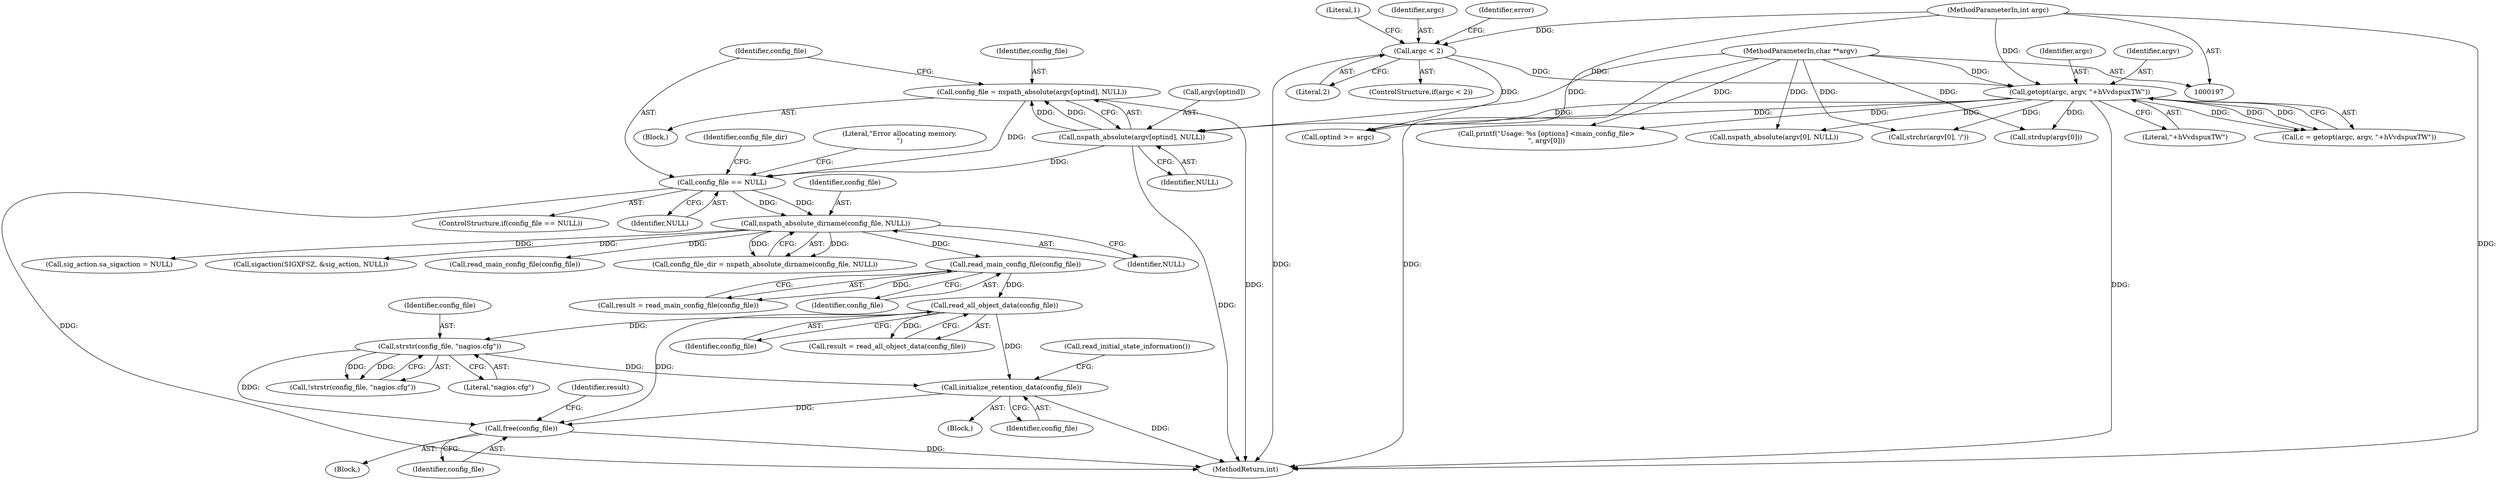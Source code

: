 digraph "0_nagioscore_1b197346d490df2e2d3b1dcce5ac6134ad0c8752@API" {
"1000673" [label="(Call,free(config_file))"];
"1000555" [label="(Call,strstr(config_file, \"nagios.cfg\"))"];
"1000544" [label="(Call,read_all_object_data(config_file))"];
"1000502" [label="(Call,read_main_config_file(config_file))"];
"1000457" [label="(Call,nspath_absolute_dirname(config_file, NULL))"];
"1000447" [label="(Call,config_file == NULL)"];
"1000439" [label="(Call,config_file = nspath_absolute(argv[optind], NULL))"];
"1000441" [label="(Call,nspath_absolute(argv[optind], NULL))"];
"1000257" [label="(Call,getopt(argc, argv, \"+hVvdspuxTW\"))"];
"1000246" [label="(Call,argc < 2)"];
"1000198" [label="(MethodParameterIn,int argc)"];
"1000199" [label="(MethodParameterIn,char **argv)"];
"1000634" [label="(Call,initialize_retention_data(config_file))"];
"1000441" [label="(Call,nspath_absolute(argv[optind], NULL))"];
"1000199" [label="(MethodParameterIn,char **argv)"];
"1000457" [label="(Call,nspath_absolute_dirname(config_file, NULL))"];
"1000500" [label="(Call,result = read_main_config_file(config_file))"];
"1000680" [label="(Call,strchr(argv[0], '/'))"];
"1000676" [label="(Identifier,result)"];
"1000255" [label="(Call,c = getopt(argc, argv, \"+hVvdspuxTW\"))"];
"1000253" [label="(Literal,1)"];
"1000687" [label="(Call,nspath_absolute(argv[0], NULL))"];
"1000440" [label="(Identifier,config_file)"];
"1000200" [label="(Block,)"];
"1000246" [label="(Call,argc < 2)"];
"1000482" [label="(Call,sigaction(SIGXFSZ, &sig_action, NULL))"];
"1000245" [label="(ControlStructure,if(argc < 2))"];
"1000447" [label="(Call,config_file == NULL)"];
"1000455" [label="(Call,config_file_dir = nspath_absolute_dirname(config_file, NULL))"];
"1000634" [label="(Call,initialize_retention_data(config_file))"];
"1000636" [label="(Call,read_initial_state_information())"];
"1000635" [label="(Identifier,config_file)"];
"1000545" [label="(Identifier,config_file)"];
"1000748" [label="(Call,read_main_config_file(config_file))"];
"1000695" [label="(Call,strdup(argv[0]))"];
"1000554" [label="(Call,!strstr(config_file, \"nagios.cfg\"))"];
"1000630" [label="(Block,)"];
"1000258" [label="(Identifier,argc)"];
"1000544" [label="(Call,read_all_object_data(config_file))"];
"1000556" [label="(Identifier,config_file)"];
"1000398" [label="(Call,printf(\"Usage: %s [options] <main_config_file>\n\", argv[0]))"];
"1001239" [label="(MethodReturn,int)"];
"1000448" [label="(Identifier,config_file)"];
"1000247" [label="(Identifier,argc)"];
"1000503" [label="(Identifier,config_file)"];
"1000446" [label="(ControlStructure,if(config_file == NULL))"];
"1000260" [label="(Literal,\"+hVvdspuxTW\")"];
"1000442" [label="(Call,argv[optind])"];
"1000542" [label="(Call,result = read_all_object_data(config_file))"];
"1000456" [label="(Identifier,config_file_dir)"];
"1000198" [label="(MethodParameterIn,int argc)"];
"1000248" [label="(Literal,2)"];
"1000555" [label="(Call,strstr(config_file, \"nagios.cfg\"))"];
"1000383" [label="(Call,optind >= argc)"];
"1000458" [label="(Identifier,config_file)"];
"1000259" [label="(Identifier,argv)"];
"1000674" [label="(Identifier,config_file)"];
"1000493" [label="(Block,)"];
"1000673" [label="(Call,free(config_file))"];
"1000449" [label="(Identifier,NULL)"];
"1000257" [label="(Call,getopt(argc, argv, \"+hVvdspuxTW\"))"];
"1000439" [label="(Call,config_file = nspath_absolute(argv[optind], NULL))"];
"1000445" [label="(Identifier,NULL)"];
"1000452" [label="(Literal,\"Error allocating memory.\n\")"];
"1000250" [label="(Identifier,error)"];
"1000459" [label="(Identifier,NULL)"];
"1000557" [label="(Literal,\"nagios.cfg\")"];
"1000460" [label="(Call,sig_action.sa_sigaction = NULL)"];
"1000502" [label="(Call,read_main_config_file(config_file))"];
"1000673" -> "1000493"  [label="AST: "];
"1000673" -> "1000674"  [label="CFG: "];
"1000674" -> "1000673"  [label="AST: "];
"1000676" -> "1000673"  [label="CFG: "];
"1000673" -> "1001239"  [label="DDG: "];
"1000555" -> "1000673"  [label="DDG: "];
"1000634" -> "1000673"  [label="DDG: "];
"1000544" -> "1000673"  [label="DDG: "];
"1000555" -> "1000554"  [label="AST: "];
"1000555" -> "1000557"  [label="CFG: "];
"1000556" -> "1000555"  [label="AST: "];
"1000557" -> "1000555"  [label="AST: "];
"1000554" -> "1000555"  [label="CFG: "];
"1000555" -> "1000554"  [label="DDG: "];
"1000555" -> "1000554"  [label="DDG: "];
"1000544" -> "1000555"  [label="DDG: "];
"1000555" -> "1000634"  [label="DDG: "];
"1000544" -> "1000542"  [label="AST: "];
"1000544" -> "1000545"  [label="CFG: "];
"1000545" -> "1000544"  [label="AST: "];
"1000542" -> "1000544"  [label="CFG: "];
"1000544" -> "1000542"  [label="DDG: "];
"1000502" -> "1000544"  [label="DDG: "];
"1000544" -> "1000634"  [label="DDG: "];
"1000502" -> "1000500"  [label="AST: "];
"1000502" -> "1000503"  [label="CFG: "];
"1000503" -> "1000502"  [label="AST: "];
"1000500" -> "1000502"  [label="CFG: "];
"1000502" -> "1000500"  [label="DDG: "];
"1000457" -> "1000502"  [label="DDG: "];
"1000457" -> "1000455"  [label="AST: "];
"1000457" -> "1000459"  [label="CFG: "];
"1000458" -> "1000457"  [label="AST: "];
"1000459" -> "1000457"  [label="AST: "];
"1000455" -> "1000457"  [label="CFG: "];
"1000457" -> "1000455"  [label="DDG: "];
"1000457" -> "1000455"  [label="DDG: "];
"1000447" -> "1000457"  [label="DDG: "];
"1000447" -> "1000457"  [label="DDG: "];
"1000457" -> "1000460"  [label="DDG: "];
"1000457" -> "1000482"  [label="DDG: "];
"1000457" -> "1000748"  [label="DDG: "];
"1000447" -> "1000446"  [label="AST: "];
"1000447" -> "1000449"  [label="CFG: "];
"1000448" -> "1000447"  [label="AST: "];
"1000449" -> "1000447"  [label="AST: "];
"1000452" -> "1000447"  [label="CFG: "];
"1000456" -> "1000447"  [label="CFG: "];
"1000447" -> "1001239"  [label="DDG: "];
"1000439" -> "1000447"  [label="DDG: "];
"1000441" -> "1000447"  [label="DDG: "];
"1000439" -> "1000200"  [label="AST: "];
"1000439" -> "1000441"  [label="CFG: "];
"1000440" -> "1000439"  [label="AST: "];
"1000441" -> "1000439"  [label="AST: "];
"1000448" -> "1000439"  [label="CFG: "];
"1000439" -> "1001239"  [label="DDG: "];
"1000441" -> "1000439"  [label="DDG: "];
"1000441" -> "1000439"  [label="DDG: "];
"1000441" -> "1000445"  [label="CFG: "];
"1000442" -> "1000441"  [label="AST: "];
"1000445" -> "1000441"  [label="AST: "];
"1000441" -> "1001239"  [label="DDG: "];
"1000257" -> "1000441"  [label="DDG: "];
"1000199" -> "1000441"  [label="DDG: "];
"1000257" -> "1000255"  [label="AST: "];
"1000257" -> "1000260"  [label="CFG: "];
"1000258" -> "1000257"  [label="AST: "];
"1000259" -> "1000257"  [label="AST: "];
"1000260" -> "1000257"  [label="AST: "];
"1000255" -> "1000257"  [label="CFG: "];
"1000257" -> "1001239"  [label="DDG: "];
"1000257" -> "1000255"  [label="DDG: "];
"1000257" -> "1000255"  [label="DDG: "];
"1000257" -> "1000255"  [label="DDG: "];
"1000246" -> "1000257"  [label="DDG: "];
"1000198" -> "1000257"  [label="DDG: "];
"1000199" -> "1000257"  [label="DDG: "];
"1000257" -> "1000383"  [label="DDG: "];
"1000257" -> "1000398"  [label="DDG: "];
"1000257" -> "1000680"  [label="DDG: "];
"1000257" -> "1000687"  [label="DDG: "];
"1000257" -> "1000695"  [label="DDG: "];
"1000246" -> "1000245"  [label="AST: "];
"1000246" -> "1000248"  [label="CFG: "];
"1000247" -> "1000246"  [label="AST: "];
"1000248" -> "1000246"  [label="AST: "];
"1000250" -> "1000246"  [label="CFG: "];
"1000253" -> "1000246"  [label="CFG: "];
"1000246" -> "1001239"  [label="DDG: "];
"1000198" -> "1000246"  [label="DDG: "];
"1000246" -> "1000383"  [label="DDG: "];
"1000198" -> "1000197"  [label="AST: "];
"1000198" -> "1001239"  [label="DDG: "];
"1000198" -> "1000383"  [label="DDG: "];
"1000199" -> "1000197"  [label="AST: "];
"1000199" -> "1001239"  [label="DDG: "];
"1000199" -> "1000398"  [label="DDG: "];
"1000199" -> "1000680"  [label="DDG: "];
"1000199" -> "1000687"  [label="DDG: "];
"1000199" -> "1000695"  [label="DDG: "];
"1000634" -> "1000630"  [label="AST: "];
"1000634" -> "1000635"  [label="CFG: "];
"1000635" -> "1000634"  [label="AST: "];
"1000636" -> "1000634"  [label="CFG: "];
"1000634" -> "1001239"  [label="DDG: "];
}
